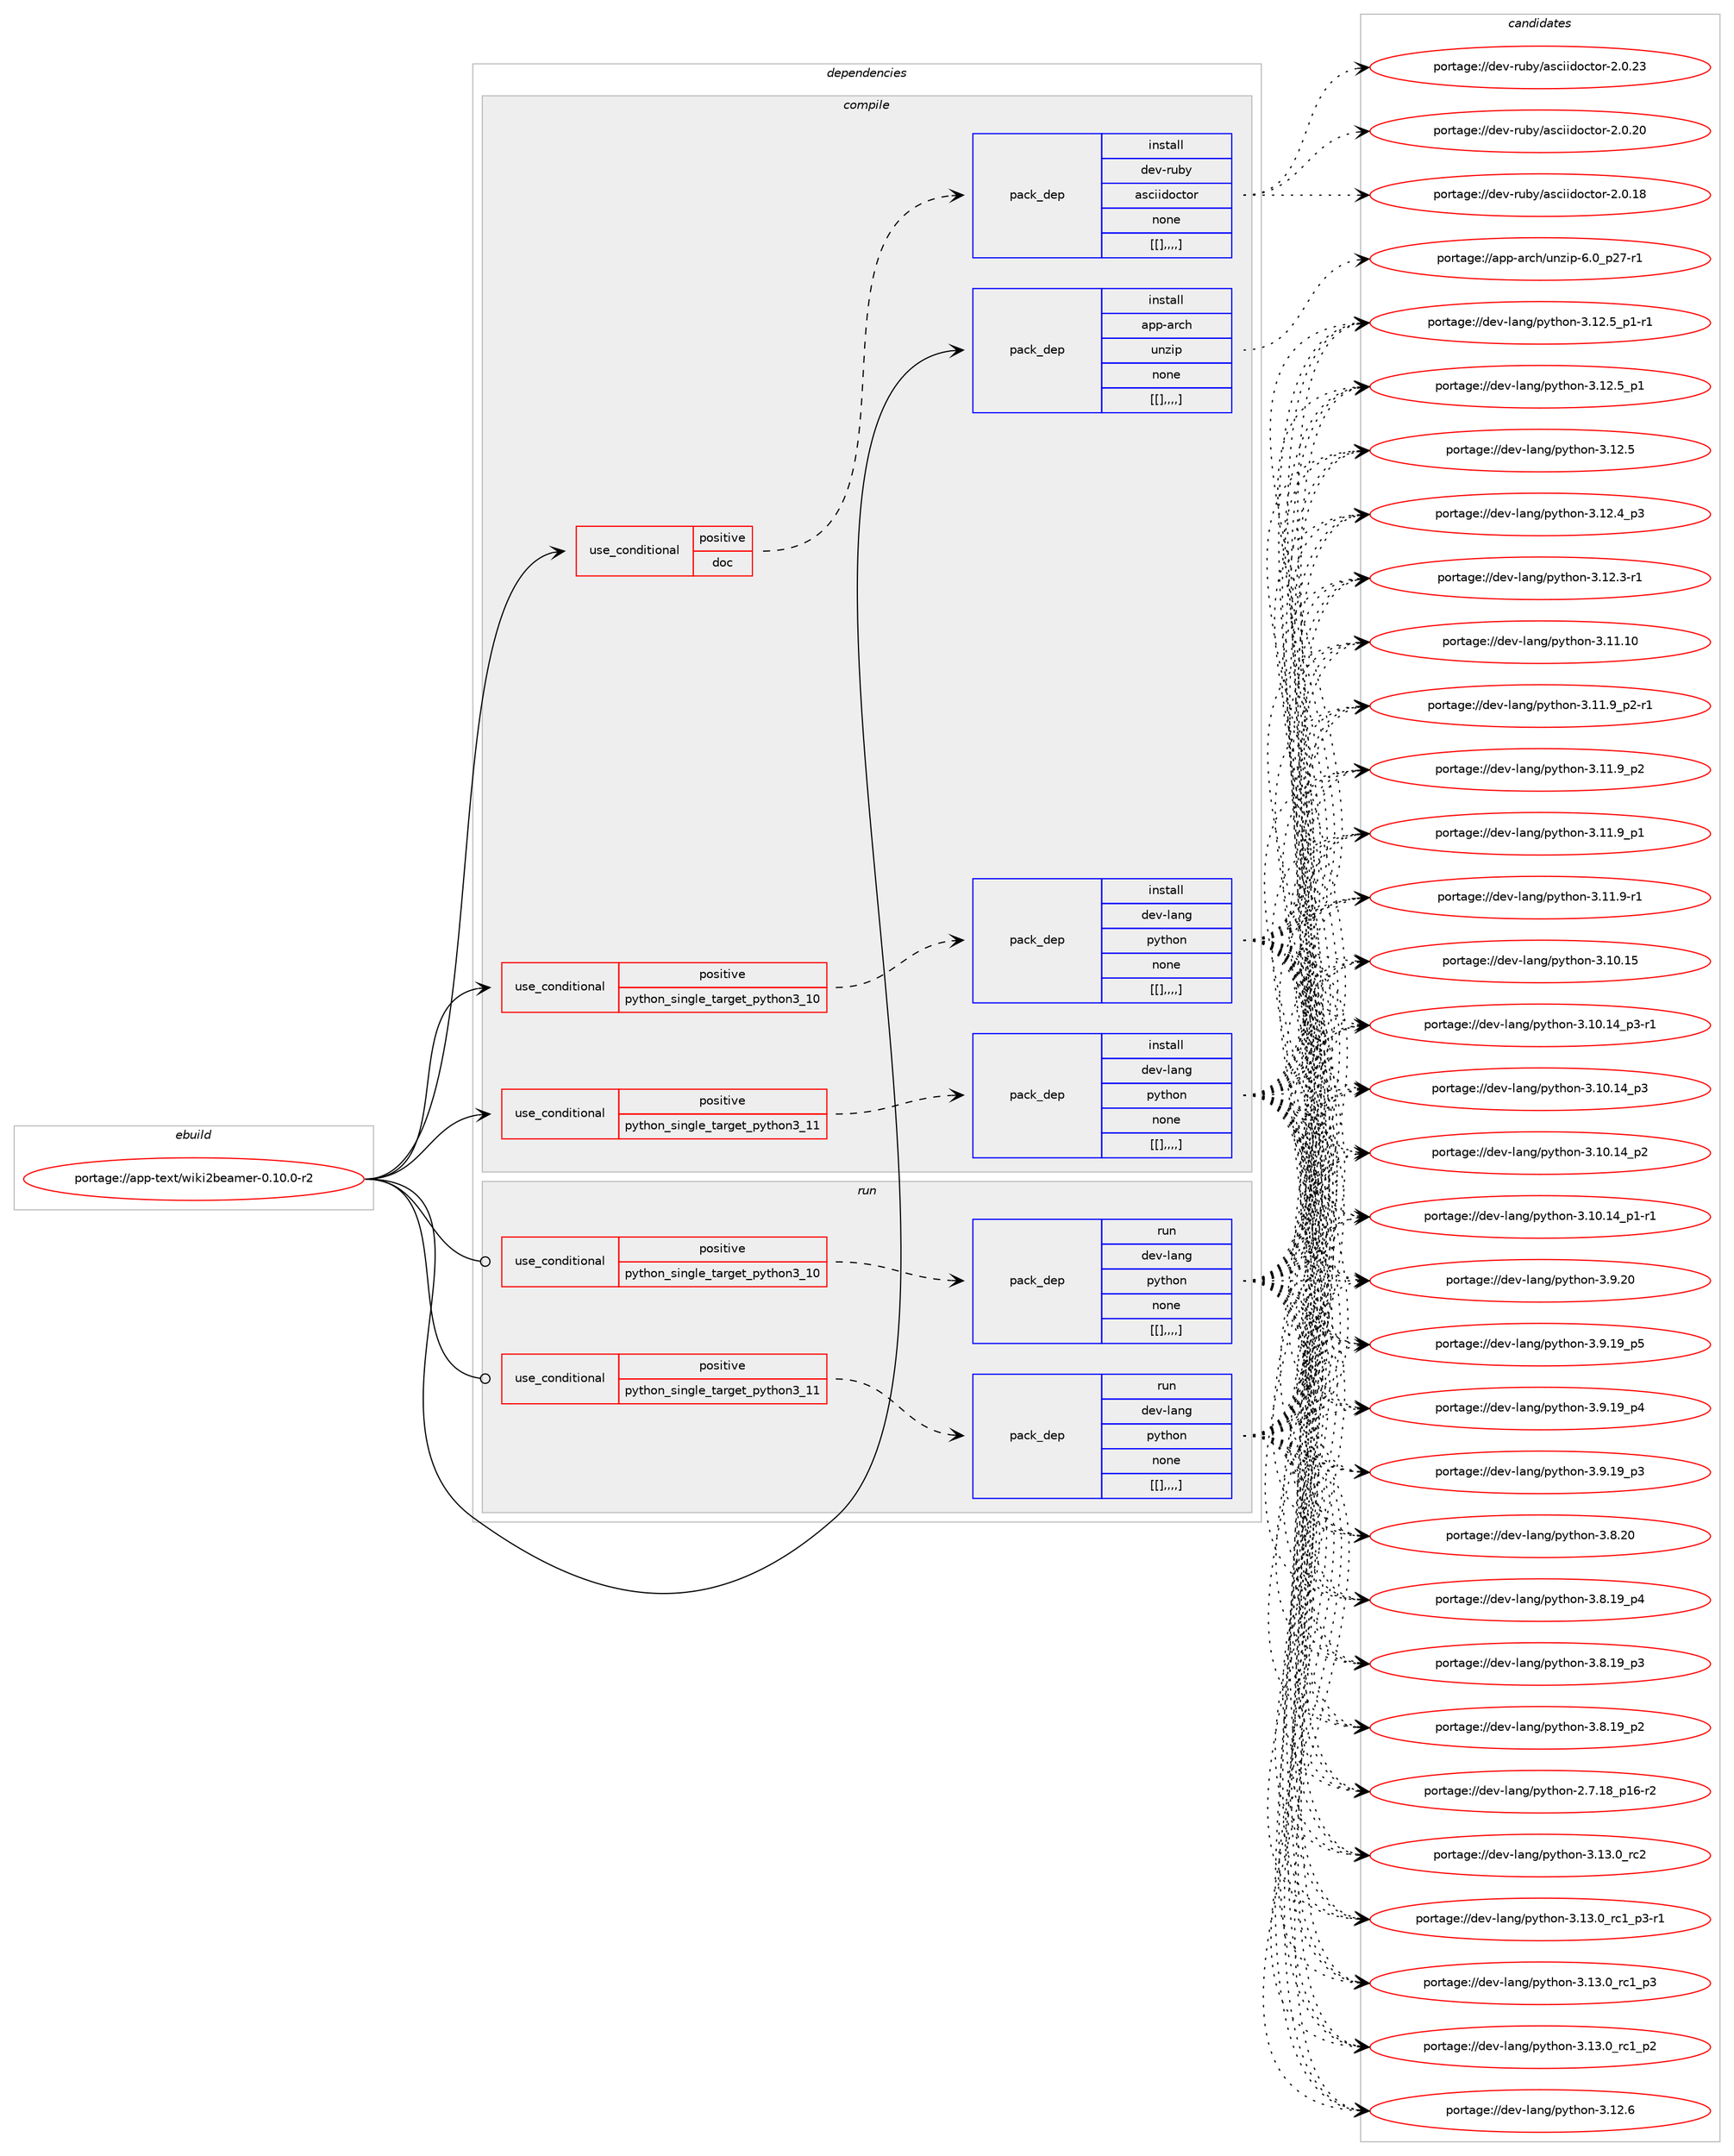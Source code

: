 digraph prolog {

# *************
# Graph options
# *************

newrank=true;
concentrate=true;
compound=true;
graph [rankdir=LR,fontname=Helvetica,fontsize=10,ranksep=1.5];#, ranksep=2.5, nodesep=0.2];
edge  [arrowhead=vee];
node  [fontname=Helvetica,fontsize=10];

# **********
# The ebuild
# **********

subgraph cluster_leftcol {
color=gray;
label=<<i>ebuild</i>>;
id [label="portage://app-text/wiki2beamer-0.10.0-r2", color=red, width=4, href="../app-text/wiki2beamer-0.10.0-r2.svg"];
}

# ****************
# The dependencies
# ****************

subgraph cluster_midcol {
color=gray;
label=<<i>dependencies</i>>;
subgraph cluster_compile {
fillcolor="#eeeeee";
style=filled;
label=<<i>compile</i>>;
subgraph cond16270 {
dependency60027 [label=<<TABLE BORDER="0" CELLBORDER="1" CELLSPACING="0" CELLPADDING="4"><TR><TD ROWSPAN="3" CELLPADDING="10">use_conditional</TD></TR><TR><TD>positive</TD></TR><TR><TD>doc</TD></TR></TABLE>>, shape=none, color=red];
subgraph pack43248 {
dependency60028 [label=<<TABLE BORDER="0" CELLBORDER="1" CELLSPACING="0" CELLPADDING="4" WIDTH="220"><TR><TD ROWSPAN="6" CELLPADDING="30">pack_dep</TD></TR><TR><TD WIDTH="110">install</TD></TR><TR><TD>dev-ruby</TD></TR><TR><TD>asciidoctor</TD></TR><TR><TD>none</TD></TR><TR><TD>[[],,,,]</TD></TR></TABLE>>, shape=none, color=blue];
}
dependency60027:e -> dependency60028:w [weight=20,style="dashed",arrowhead="vee"];
}
id:e -> dependency60027:w [weight=20,style="solid",arrowhead="vee"];
subgraph cond16271 {
dependency60029 [label=<<TABLE BORDER="0" CELLBORDER="1" CELLSPACING="0" CELLPADDING="4"><TR><TD ROWSPAN="3" CELLPADDING="10">use_conditional</TD></TR><TR><TD>positive</TD></TR><TR><TD>python_single_target_python3_10</TD></TR></TABLE>>, shape=none, color=red];
subgraph pack43249 {
dependency60030 [label=<<TABLE BORDER="0" CELLBORDER="1" CELLSPACING="0" CELLPADDING="4" WIDTH="220"><TR><TD ROWSPAN="6" CELLPADDING="30">pack_dep</TD></TR><TR><TD WIDTH="110">install</TD></TR><TR><TD>dev-lang</TD></TR><TR><TD>python</TD></TR><TR><TD>none</TD></TR><TR><TD>[[],,,,]</TD></TR></TABLE>>, shape=none, color=blue];
}
dependency60029:e -> dependency60030:w [weight=20,style="dashed",arrowhead="vee"];
}
id:e -> dependency60029:w [weight=20,style="solid",arrowhead="vee"];
subgraph cond16272 {
dependency60031 [label=<<TABLE BORDER="0" CELLBORDER="1" CELLSPACING="0" CELLPADDING="4"><TR><TD ROWSPAN="3" CELLPADDING="10">use_conditional</TD></TR><TR><TD>positive</TD></TR><TR><TD>python_single_target_python3_11</TD></TR></TABLE>>, shape=none, color=red];
subgraph pack43250 {
dependency60032 [label=<<TABLE BORDER="0" CELLBORDER="1" CELLSPACING="0" CELLPADDING="4" WIDTH="220"><TR><TD ROWSPAN="6" CELLPADDING="30">pack_dep</TD></TR><TR><TD WIDTH="110">install</TD></TR><TR><TD>dev-lang</TD></TR><TR><TD>python</TD></TR><TR><TD>none</TD></TR><TR><TD>[[],,,,]</TD></TR></TABLE>>, shape=none, color=blue];
}
dependency60031:e -> dependency60032:w [weight=20,style="dashed",arrowhead="vee"];
}
id:e -> dependency60031:w [weight=20,style="solid",arrowhead="vee"];
subgraph pack43251 {
dependency60033 [label=<<TABLE BORDER="0" CELLBORDER="1" CELLSPACING="0" CELLPADDING="4" WIDTH="220"><TR><TD ROWSPAN="6" CELLPADDING="30">pack_dep</TD></TR><TR><TD WIDTH="110">install</TD></TR><TR><TD>app-arch</TD></TR><TR><TD>unzip</TD></TR><TR><TD>none</TD></TR><TR><TD>[[],,,,]</TD></TR></TABLE>>, shape=none, color=blue];
}
id:e -> dependency60033:w [weight=20,style="solid",arrowhead="vee"];
}
subgraph cluster_compileandrun {
fillcolor="#eeeeee";
style=filled;
label=<<i>compile and run</i>>;
}
subgraph cluster_run {
fillcolor="#eeeeee";
style=filled;
label=<<i>run</i>>;
subgraph cond16273 {
dependency60034 [label=<<TABLE BORDER="0" CELLBORDER="1" CELLSPACING="0" CELLPADDING="4"><TR><TD ROWSPAN="3" CELLPADDING="10">use_conditional</TD></TR><TR><TD>positive</TD></TR><TR><TD>python_single_target_python3_10</TD></TR></TABLE>>, shape=none, color=red];
subgraph pack43252 {
dependency60035 [label=<<TABLE BORDER="0" CELLBORDER="1" CELLSPACING="0" CELLPADDING="4" WIDTH="220"><TR><TD ROWSPAN="6" CELLPADDING="30">pack_dep</TD></TR><TR><TD WIDTH="110">run</TD></TR><TR><TD>dev-lang</TD></TR><TR><TD>python</TD></TR><TR><TD>none</TD></TR><TR><TD>[[],,,,]</TD></TR></TABLE>>, shape=none, color=blue];
}
dependency60034:e -> dependency60035:w [weight=20,style="dashed",arrowhead="vee"];
}
id:e -> dependency60034:w [weight=20,style="solid",arrowhead="odot"];
subgraph cond16274 {
dependency60036 [label=<<TABLE BORDER="0" CELLBORDER="1" CELLSPACING="0" CELLPADDING="4"><TR><TD ROWSPAN="3" CELLPADDING="10">use_conditional</TD></TR><TR><TD>positive</TD></TR><TR><TD>python_single_target_python3_11</TD></TR></TABLE>>, shape=none, color=red];
subgraph pack43253 {
dependency60037 [label=<<TABLE BORDER="0" CELLBORDER="1" CELLSPACING="0" CELLPADDING="4" WIDTH="220"><TR><TD ROWSPAN="6" CELLPADDING="30">pack_dep</TD></TR><TR><TD WIDTH="110">run</TD></TR><TR><TD>dev-lang</TD></TR><TR><TD>python</TD></TR><TR><TD>none</TD></TR><TR><TD>[[],,,,]</TD></TR></TABLE>>, shape=none, color=blue];
}
dependency60036:e -> dependency60037:w [weight=20,style="dashed",arrowhead="vee"];
}
id:e -> dependency60036:w [weight=20,style="solid",arrowhead="odot"];
}
}

# **************
# The candidates
# **************

subgraph cluster_choices {
rank=same;
color=gray;
label=<<i>candidates</i>>;

subgraph choice43248 {
color=black;
nodesep=1;
choice10010111845114117981214797115991051051001119911611111445504648465051 [label="portage://dev-ruby/asciidoctor-2.0.23", color=red, width=4,href="../dev-ruby/asciidoctor-2.0.23.svg"];
choice10010111845114117981214797115991051051001119911611111445504648465048 [label="portage://dev-ruby/asciidoctor-2.0.20", color=red, width=4,href="../dev-ruby/asciidoctor-2.0.20.svg"];
choice10010111845114117981214797115991051051001119911611111445504648464956 [label="portage://dev-ruby/asciidoctor-2.0.18", color=red, width=4,href="../dev-ruby/asciidoctor-2.0.18.svg"];
dependency60028:e -> choice10010111845114117981214797115991051051001119911611111445504648465051:w [style=dotted,weight="100"];
dependency60028:e -> choice10010111845114117981214797115991051051001119911611111445504648465048:w [style=dotted,weight="100"];
dependency60028:e -> choice10010111845114117981214797115991051051001119911611111445504648464956:w [style=dotted,weight="100"];
}
subgraph choice43249 {
color=black;
nodesep=1;
choice10010111845108971101034711212111610411111045514649514648951149950 [label="portage://dev-lang/python-3.13.0_rc2", color=red, width=4,href="../dev-lang/python-3.13.0_rc2.svg"];
choice1001011184510897110103471121211161041111104551464951464895114994995112514511449 [label="portage://dev-lang/python-3.13.0_rc1_p3-r1", color=red, width=4,href="../dev-lang/python-3.13.0_rc1_p3-r1.svg"];
choice100101118451089711010347112121116104111110455146495146489511499499511251 [label="portage://dev-lang/python-3.13.0_rc1_p3", color=red, width=4,href="../dev-lang/python-3.13.0_rc1_p3.svg"];
choice100101118451089711010347112121116104111110455146495146489511499499511250 [label="portage://dev-lang/python-3.13.0_rc1_p2", color=red, width=4,href="../dev-lang/python-3.13.0_rc1_p2.svg"];
choice10010111845108971101034711212111610411111045514649504654 [label="portage://dev-lang/python-3.12.6", color=red, width=4,href="../dev-lang/python-3.12.6.svg"];
choice1001011184510897110103471121211161041111104551464950465395112494511449 [label="portage://dev-lang/python-3.12.5_p1-r1", color=red, width=4,href="../dev-lang/python-3.12.5_p1-r1.svg"];
choice100101118451089711010347112121116104111110455146495046539511249 [label="portage://dev-lang/python-3.12.5_p1", color=red, width=4,href="../dev-lang/python-3.12.5_p1.svg"];
choice10010111845108971101034711212111610411111045514649504653 [label="portage://dev-lang/python-3.12.5", color=red, width=4,href="../dev-lang/python-3.12.5.svg"];
choice100101118451089711010347112121116104111110455146495046529511251 [label="portage://dev-lang/python-3.12.4_p3", color=red, width=4,href="../dev-lang/python-3.12.4_p3.svg"];
choice100101118451089711010347112121116104111110455146495046514511449 [label="portage://dev-lang/python-3.12.3-r1", color=red, width=4,href="../dev-lang/python-3.12.3-r1.svg"];
choice1001011184510897110103471121211161041111104551464949464948 [label="portage://dev-lang/python-3.11.10", color=red, width=4,href="../dev-lang/python-3.11.10.svg"];
choice1001011184510897110103471121211161041111104551464949465795112504511449 [label="portage://dev-lang/python-3.11.9_p2-r1", color=red, width=4,href="../dev-lang/python-3.11.9_p2-r1.svg"];
choice100101118451089711010347112121116104111110455146494946579511250 [label="portage://dev-lang/python-3.11.9_p2", color=red, width=4,href="../dev-lang/python-3.11.9_p2.svg"];
choice100101118451089711010347112121116104111110455146494946579511249 [label="portage://dev-lang/python-3.11.9_p1", color=red, width=4,href="../dev-lang/python-3.11.9_p1.svg"];
choice100101118451089711010347112121116104111110455146494946574511449 [label="portage://dev-lang/python-3.11.9-r1", color=red, width=4,href="../dev-lang/python-3.11.9-r1.svg"];
choice1001011184510897110103471121211161041111104551464948464953 [label="portage://dev-lang/python-3.10.15", color=red, width=4,href="../dev-lang/python-3.10.15.svg"];
choice100101118451089711010347112121116104111110455146494846495295112514511449 [label="portage://dev-lang/python-3.10.14_p3-r1", color=red, width=4,href="../dev-lang/python-3.10.14_p3-r1.svg"];
choice10010111845108971101034711212111610411111045514649484649529511251 [label="portage://dev-lang/python-3.10.14_p3", color=red, width=4,href="../dev-lang/python-3.10.14_p3.svg"];
choice10010111845108971101034711212111610411111045514649484649529511250 [label="portage://dev-lang/python-3.10.14_p2", color=red, width=4,href="../dev-lang/python-3.10.14_p2.svg"];
choice100101118451089711010347112121116104111110455146494846495295112494511449 [label="portage://dev-lang/python-3.10.14_p1-r1", color=red, width=4,href="../dev-lang/python-3.10.14_p1-r1.svg"];
choice10010111845108971101034711212111610411111045514657465048 [label="portage://dev-lang/python-3.9.20", color=red, width=4,href="../dev-lang/python-3.9.20.svg"];
choice100101118451089711010347112121116104111110455146574649579511253 [label="portage://dev-lang/python-3.9.19_p5", color=red, width=4,href="../dev-lang/python-3.9.19_p5.svg"];
choice100101118451089711010347112121116104111110455146574649579511252 [label="portage://dev-lang/python-3.9.19_p4", color=red, width=4,href="../dev-lang/python-3.9.19_p4.svg"];
choice100101118451089711010347112121116104111110455146574649579511251 [label="portage://dev-lang/python-3.9.19_p3", color=red, width=4,href="../dev-lang/python-3.9.19_p3.svg"];
choice10010111845108971101034711212111610411111045514656465048 [label="portage://dev-lang/python-3.8.20", color=red, width=4,href="../dev-lang/python-3.8.20.svg"];
choice100101118451089711010347112121116104111110455146564649579511252 [label="portage://dev-lang/python-3.8.19_p4", color=red, width=4,href="../dev-lang/python-3.8.19_p4.svg"];
choice100101118451089711010347112121116104111110455146564649579511251 [label="portage://dev-lang/python-3.8.19_p3", color=red, width=4,href="../dev-lang/python-3.8.19_p3.svg"];
choice100101118451089711010347112121116104111110455146564649579511250 [label="portage://dev-lang/python-3.8.19_p2", color=red, width=4,href="../dev-lang/python-3.8.19_p2.svg"];
choice100101118451089711010347112121116104111110455046554649569511249544511450 [label="portage://dev-lang/python-2.7.18_p16-r2", color=red, width=4,href="../dev-lang/python-2.7.18_p16-r2.svg"];
dependency60030:e -> choice10010111845108971101034711212111610411111045514649514648951149950:w [style=dotted,weight="100"];
dependency60030:e -> choice1001011184510897110103471121211161041111104551464951464895114994995112514511449:w [style=dotted,weight="100"];
dependency60030:e -> choice100101118451089711010347112121116104111110455146495146489511499499511251:w [style=dotted,weight="100"];
dependency60030:e -> choice100101118451089711010347112121116104111110455146495146489511499499511250:w [style=dotted,weight="100"];
dependency60030:e -> choice10010111845108971101034711212111610411111045514649504654:w [style=dotted,weight="100"];
dependency60030:e -> choice1001011184510897110103471121211161041111104551464950465395112494511449:w [style=dotted,weight="100"];
dependency60030:e -> choice100101118451089711010347112121116104111110455146495046539511249:w [style=dotted,weight="100"];
dependency60030:e -> choice10010111845108971101034711212111610411111045514649504653:w [style=dotted,weight="100"];
dependency60030:e -> choice100101118451089711010347112121116104111110455146495046529511251:w [style=dotted,weight="100"];
dependency60030:e -> choice100101118451089711010347112121116104111110455146495046514511449:w [style=dotted,weight="100"];
dependency60030:e -> choice1001011184510897110103471121211161041111104551464949464948:w [style=dotted,weight="100"];
dependency60030:e -> choice1001011184510897110103471121211161041111104551464949465795112504511449:w [style=dotted,weight="100"];
dependency60030:e -> choice100101118451089711010347112121116104111110455146494946579511250:w [style=dotted,weight="100"];
dependency60030:e -> choice100101118451089711010347112121116104111110455146494946579511249:w [style=dotted,weight="100"];
dependency60030:e -> choice100101118451089711010347112121116104111110455146494946574511449:w [style=dotted,weight="100"];
dependency60030:e -> choice1001011184510897110103471121211161041111104551464948464953:w [style=dotted,weight="100"];
dependency60030:e -> choice100101118451089711010347112121116104111110455146494846495295112514511449:w [style=dotted,weight="100"];
dependency60030:e -> choice10010111845108971101034711212111610411111045514649484649529511251:w [style=dotted,weight="100"];
dependency60030:e -> choice10010111845108971101034711212111610411111045514649484649529511250:w [style=dotted,weight="100"];
dependency60030:e -> choice100101118451089711010347112121116104111110455146494846495295112494511449:w [style=dotted,weight="100"];
dependency60030:e -> choice10010111845108971101034711212111610411111045514657465048:w [style=dotted,weight="100"];
dependency60030:e -> choice100101118451089711010347112121116104111110455146574649579511253:w [style=dotted,weight="100"];
dependency60030:e -> choice100101118451089711010347112121116104111110455146574649579511252:w [style=dotted,weight="100"];
dependency60030:e -> choice100101118451089711010347112121116104111110455146574649579511251:w [style=dotted,weight="100"];
dependency60030:e -> choice10010111845108971101034711212111610411111045514656465048:w [style=dotted,weight="100"];
dependency60030:e -> choice100101118451089711010347112121116104111110455146564649579511252:w [style=dotted,weight="100"];
dependency60030:e -> choice100101118451089711010347112121116104111110455146564649579511251:w [style=dotted,weight="100"];
dependency60030:e -> choice100101118451089711010347112121116104111110455146564649579511250:w [style=dotted,weight="100"];
dependency60030:e -> choice100101118451089711010347112121116104111110455046554649569511249544511450:w [style=dotted,weight="100"];
}
subgraph choice43250 {
color=black;
nodesep=1;
choice10010111845108971101034711212111610411111045514649514648951149950 [label="portage://dev-lang/python-3.13.0_rc2", color=red, width=4,href="../dev-lang/python-3.13.0_rc2.svg"];
choice1001011184510897110103471121211161041111104551464951464895114994995112514511449 [label="portage://dev-lang/python-3.13.0_rc1_p3-r1", color=red, width=4,href="../dev-lang/python-3.13.0_rc1_p3-r1.svg"];
choice100101118451089711010347112121116104111110455146495146489511499499511251 [label="portage://dev-lang/python-3.13.0_rc1_p3", color=red, width=4,href="../dev-lang/python-3.13.0_rc1_p3.svg"];
choice100101118451089711010347112121116104111110455146495146489511499499511250 [label="portage://dev-lang/python-3.13.0_rc1_p2", color=red, width=4,href="../dev-lang/python-3.13.0_rc1_p2.svg"];
choice10010111845108971101034711212111610411111045514649504654 [label="portage://dev-lang/python-3.12.6", color=red, width=4,href="../dev-lang/python-3.12.6.svg"];
choice1001011184510897110103471121211161041111104551464950465395112494511449 [label="portage://dev-lang/python-3.12.5_p1-r1", color=red, width=4,href="../dev-lang/python-3.12.5_p1-r1.svg"];
choice100101118451089711010347112121116104111110455146495046539511249 [label="portage://dev-lang/python-3.12.5_p1", color=red, width=4,href="../dev-lang/python-3.12.5_p1.svg"];
choice10010111845108971101034711212111610411111045514649504653 [label="portage://dev-lang/python-3.12.5", color=red, width=4,href="../dev-lang/python-3.12.5.svg"];
choice100101118451089711010347112121116104111110455146495046529511251 [label="portage://dev-lang/python-3.12.4_p3", color=red, width=4,href="../dev-lang/python-3.12.4_p3.svg"];
choice100101118451089711010347112121116104111110455146495046514511449 [label="portage://dev-lang/python-3.12.3-r1", color=red, width=4,href="../dev-lang/python-3.12.3-r1.svg"];
choice1001011184510897110103471121211161041111104551464949464948 [label="portage://dev-lang/python-3.11.10", color=red, width=4,href="../dev-lang/python-3.11.10.svg"];
choice1001011184510897110103471121211161041111104551464949465795112504511449 [label="portage://dev-lang/python-3.11.9_p2-r1", color=red, width=4,href="../dev-lang/python-3.11.9_p2-r1.svg"];
choice100101118451089711010347112121116104111110455146494946579511250 [label="portage://dev-lang/python-3.11.9_p2", color=red, width=4,href="../dev-lang/python-3.11.9_p2.svg"];
choice100101118451089711010347112121116104111110455146494946579511249 [label="portage://dev-lang/python-3.11.9_p1", color=red, width=4,href="../dev-lang/python-3.11.9_p1.svg"];
choice100101118451089711010347112121116104111110455146494946574511449 [label="portage://dev-lang/python-3.11.9-r1", color=red, width=4,href="../dev-lang/python-3.11.9-r1.svg"];
choice1001011184510897110103471121211161041111104551464948464953 [label="portage://dev-lang/python-3.10.15", color=red, width=4,href="../dev-lang/python-3.10.15.svg"];
choice100101118451089711010347112121116104111110455146494846495295112514511449 [label="portage://dev-lang/python-3.10.14_p3-r1", color=red, width=4,href="../dev-lang/python-3.10.14_p3-r1.svg"];
choice10010111845108971101034711212111610411111045514649484649529511251 [label="portage://dev-lang/python-3.10.14_p3", color=red, width=4,href="../dev-lang/python-3.10.14_p3.svg"];
choice10010111845108971101034711212111610411111045514649484649529511250 [label="portage://dev-lang/python-3.10.14_p2", color=red, width=4,href="../dev-lang/python-3.10.14_p2.svg"];
choice100101118451089711010347112121116104111110455146494846495295112494511449 [label="portage://dev-lang/python-3.10.14_p1-r1", color=red, width=4,href="../dev-lang/python-3.10.14_p1-r1.svg"];
choice10010111845108971101034711212111610411111045514657465048 [label="portage://dev-lang/python-3.9.20", color=red, width=4,href="../dev-lang/python-3.9.20.svg"];
choice100101118451089711010347112121116104111110455146574649579511253 [label="portage://dev-lang/python-3.9.19_p5", color=red, width=4,href="../dev-lang/python-3.9.19_p5.svg"];
choice100101118451089711010347112121116104111110455146574649579511252 [label="portage://dev-lang/python-3.9.19_p4", color=red, width=4,href="../dev-lang/python-3.9.19_p4.svg"];
choice100101118451089711010347112121116104111110455146574649579511251 [label="portage://dev-lang/python-3.9.19_p3", color=red, width=4,href="../dev-lang/python-3.9.19_p3.svg"];
choice10010111845108971101034711212111610411111045514656465048 [label="portage://dev-lang/python-3.8.20", color=red, width=4,href="../dev-lang/python-3.8.20.svg"];
choice100101118451089711010347112121116104111110455146564649579511252 [label="portage://dev-lang/python-3.8.19_p4", color=red, width=4,href="../dev-lang/python-3.8.19_p4.svg"];
choice100101118451089711010347112121116104111110455146564649579511251 [label="portage://dev-lang/python-3.8.19_p3", color=red, width=4,href="../dev-lang/python-3.8.19_p3.svg"];
choice100101118451089711010347112121116104111110455146564649579511250 [label="portage://dev-lang/python-3.8.19_p2", color=red, width=4,href="../dev-lang/python-3.8.19_p2.svg"];
choice100101118451089711010347112121116104111110455046554649569511249544511450 [label="portage://dev-lang/python-2.7.18_p16-r2", color=red, width=4,href="../dev-lang/python-2.7.18_p16-r2.svg"];
dependency60032:e -> choice10010111845108971101034711212111610411111045514649514648951149950:w [style=dotted,weight="100"];
dependency60032:e -> choice1001011184510897110103471121211161041111104551464951464895114994995112514511449:w [style=dotted,weight="100"];
dependency60032:e -> choice100101118451089711010347112121116104111110455146495146489511499499511251:w [style=dotted,weight="100"];
dependency60032:e -> choice100101118451089711010347112121116104111110455146495146489511499499511250:w [style=dotted,weight="100"];
dependency60032:e -> choice10010111845108971101034711212111610411111045514649504654:w [style=dotted,weight="100"];
dependency60032:e -> choice1001011184510897110103471121211161041111104551464950465395112494511449:w [style=dotted,weight="100"];
dependency60032:e -> choice100101118451089711010347112121116104111110455146495046539511249:w [style=dotted,weight="100"];
dependency60032:e -> choice10010111845108971101034711212111610411111045514649504653:w [style=dotted,weight="100"];
dependency60032:e -> choice100101118451089711010347112121116104111110455146495046529511251:w [style=dotted,weight="100"];
dependency60032:e -> choice100101118451089711010347112121116104111110455146495046514511449:w [style=dotted,weight="100"];
dependency60032:e -> choice1001011184510897110103471121211161041111104551464949464948:w [style=dotted,weight="100"];
dependency60032:e -> choice1001011184510897110103471121211161041111104551464949465795112504511449:w [style=dotted,weight="100"];
dependency60032:e -> choice100101118451089711010347112121116104111110455146494946579511250:w [style=dotted,weight="100"];
dependency60032:e -> choice100101118451089711010347112121116104111110455146494946579511249:w [style=dotted,weight="100"];
dependency60032:e -> choice100101118451089711010347112121116104111110455146494946574511449:w [style=dotted,weight="100"];
dependency60032:e -> choice1001011184510897110103471121211161041111104551464948464953:w [style=dotted,weight="100"];
dependency60032:e -> choice100101118451089711010347112121116104111110455146494846495295112514511449:w [style=dotted,weight="100"];
dependency60032:e -> choice10010111845108971101034711212111610411111045514649484649529511251:w [style=dotted,weight="100"];
dependency60032:e -> choice10010111845108971101034711212111610411111045514649484649529511250:w [style=dotted,weight="100"];
dependency60032:e -> choice100101118451089711010347112121116104111110455146494846495295112494511449:w [style=dotted,weight="100"];
dependency60032:e -> choice10010111845108971101034711212111610411111045514657465048:w [style=dotted,weight="100"];
dependency60032:e -> choice100101118451089711010347112121116104111110455146574649579511253:w [style=dotted,weight="100"];
dependency60032:e -> choice100101118451089711010347112121116104111110455146574649579511252:w [style=dotted,weight="100"];
dependency60032:e -> choice100101118451089711010347112121116104111110455146574649579511251:w [style=dotted,weight="100"];
dependency60032:e -> choice10010111845108971101034711212111610411111045514656465048:w [style=dotted,weight="100"];
dependency60032:e -> choice100101118451089711010347112121116104111110455146564649579511252:w [style=dotted,weight="100"];
dependency60032:e -> choice100101118451089711010347112121116104111110455146564649579511251:w [style=dotted,weight="100"];
dependency60032:e -> choice100101118451089711010347112121116104111110455146564649579511250:w [style=dotted,weight="100"];
dependency60032:e -> choice100101118451089711010347112121116104111110455046554649569511249544511450:w [style=dotted,weight="100"];
}
subgraph choice43251 {
color=black;
nodesep=1;
choice9711211245971149910447117110122105112455446489511250554511449 [label="portage://app-arch/unzip-6.0_p27-r1", color=red, width=4,href="../app-arch/unzip-6.0_p27-r1.svg"];
dependency60033:e -> choice9711211245971149910447117110122105112455446489511250554511449:w [style=dotted,weight="100"];
}
subgraph choice43252 {
color=black;
nodesep=1;
choice10010111845108971101034711212111610411111045514649514648951149950 [label="portage://dev-lang/python-3.13.0_rc2", color=red, width=4,href="../dev-lang/python-3.13.0_rc2.svg"];
choice1001011184510897110103471121211161041111104551464951464895114994995112514511449 [label="portage://dev-lang/python-3.13.0_rc1_p3-r1", color=red, width=4,href="../dev-lang/python-3.13.0_rc1_p3-r1.svg"];
choice100101118451089711010347112121116104111110455146495146489511499499511251 [label="portage://dev-lang/python-3.13.0_rc1_p3", color=red, width=4,href="../dev-lang/python-3.13.0_rc1_p3.svg"];
choice100101118451089711010347112121116104111110455146495146489511499499511250 [label="portage://dev-lang/python-3.13.0_rc1_p2", color=red, width=4,href="../dev-lang/python-3.13.0_rc1_p2.svg"];
choice10010111845108971101034711212111610411111045514649504654 [label="portage://dev-lang/python-3.12.6", color=red, width=4,href="../dev-lang/python-3.12.6.svg"];
choice1001011184510897110103471121211161041111104551464950465395112494511449 [label="portage://dev-lang/python-3.12.5_p1-r1", color=red, width=4,href="../dev-lang/python-3.12.5_p1-r1.svg"];
choice100101118451089711010347112121116104111110455146495046539511249 [label="portage://dev-lang/python-3.12.5_p1", color=red, width=4,href="../dev-lang/python-3.12.5_p1.svg"];
choice10010111845108971101034711212111610411111045514649504653 [label="portage://dev-lang/python-3.12.5", color=red, width=4,href="../dev-lang/python-3.12.5.svg"];
choice100101118451089711010347112121116104111110455146495046529511251 [label="portage://dev-lang/python-3.12.4_p3", color=red, width=4,href="../dev-lang/python-3.12.4_p3.svg"];
choice100101118451089711010347112121116104111110455146495046514511449 [label="portage://dev-lang/python-3.12.3-r1", color=red, width=4,href="../dev-lang/python-3.12.3-r1.svg"];
choice1001011184510897110103471121211161041111104551464949464948 [label="portage://dev-lang/python-3.11.10", color=red, width=4,href="../dev-lang/python-3.11.10.svg"];
choice1001011184510897110103471121211161041111104551464949465795112504511449 [label="portage://dev-lang/python-3.11.9_p2-r1", color=red, width=4,href="../dev-lang/python-3.11.9_p2-r1.svg"];
choice100101118451089711010347112121116104111110455146494946579511250 [label="portage://dev-lang/python-3.11.9_p2", color=red, width=4,href="../dev-lang/python-3.11.9_p2.svg"];
choice100101118451089711010347112121116104111110455146494946579511249 [label="portage://dev-lang/python-3.11.9_p1", color=red, width=4,href="../dev-lang/python-3.11.9_p1.svg"];
choice100101118451089711010347112121116104111110455146494946574511449 [label="portage://dev-lang/python-3.11.9-r1", color=red, width=4,href="../dev-lang/python-3.11.9-r1.svg"];
choice1001011184510897110103471121211161041111104551464948464953 [label="portage://dev-lang/python-3.10.15", color=red, width=4,href="../dev-lang/python-3.10.15.svg"];
choice100101118451089711010347112121116104111110455146494846495295112514511449 [label="portage://dev-lang/python-3.10.14_p3-r1", color=red, width=4,href="../dev-lang/python-3.10.14_p3-r1.svg"];
choice10010111845108971101034711212111610411111045514649484649529511251 [label="portage://dev-lang/python-3.10.14_p3", color=red, width=4,href="../dev-lang/python-3.10.14_p3.svg"];
choice10010111845108971101034711212111610411111045514649484649529511250 [label="portage://dev-lang/python-3.10.14_p2", color=red, width=4,href="../dev-lang/python-3.10.14_p2.svg"];
choice100101118451089711010347112121116104111110455146494846495295112494511449 [label="portage://dev-lang/python-3.10.14_p1-r1", color=red, width=4,href="../dev-lang/python-3.10.14_p1-r1.svg"];
choice10010111845108971101034711212111610411111045514657465048 [label="portage://dev-lang/python-3.9.20", color=red, width=4,href="../dev-lang/python-3.9.20.svg"];
choice100101118451089711010347112121116104111110455146574649579511253 [label="portage://dev-lang/python-3.9.19_p5", color=red, width=4,href="../dev-lang/python-3.9.19_p5.svg"];
choice100101118451089711010347112121116104111110455146574649579511252 [label="portage://dev-lang/python-3.9.19_p4", color=red, width=4,href="../dev-lang/python-3.9.19_p4.svg"];
choice100101118451089711010347112121116104111110455146574649579511251 [label="portage://dev-lang/python-3.9.19_p3", color=red, width=4,href="../dev-lang/python-3.9.19_p3.svg"];
choice10010111845108971101034711212111610411111045514656465048 [label="portage://dev-lang/python-3.8.20", color=red, width=4,href="../dev-lang/python-3.8.20.svg"];
choice100101118451089711010347112121116104111110455146564649579511252 [label="portage://dev-lang/python-3.8.19_p4", color=red, width=4,href="../dev-lang/python-3.8.19_p4.svg"];
choice100101118451089711010347112121116104111110455146564649579511251 [label="portage://dev-lang/python-3.8.19_p3", color=red, width=4,href="../dev-lang/python-3.8.19_p3.svg"];
choice100101118451089711010347112121116104111110455146564649579511250 [label="portage://dev-lang/python-3.8.19_p2", color=red, width=4,href="../dev-lang/python-3.8.19_p2.svg"];
choice100101118451089711010347112121116104111110455046554649569511249544511450 [label="portage://dev-lang/python-2.7.18_p16-r2", color=red, width=4,href="../dev-lang/python-2.7.18_p16-r2.svg"];
dependency60035:e -> choice10010111845108971101034711212111610411111045514649514648951149950:w [style=dotted,weight="100"];
dependency60035:e -> choice1001011184510897110103471121211161041111104551464951464895114994995112514511449:w [style=dotted,weight="100"];
dependency60035:e -> choice100101118451089711010347112121116104111110455146495146489511499499511251:w [style=dotted,weight="100"];
dependency60035:e -> choice100101118451089711010347112121116104111110455146495146489511499499511250:w [style=dotted,weight="100"];
dependency60035:e -> choice10010111845108971101034711212111610411111045514649504654:w [style=dotted,weight="100"];
dependency60035:e -> choice1001011184510897110103471121211161041111104551464950465395112494511449:w [style=dotted,weight="100"];
dependency60035:e -> choice100101118451089711010347112121116104111110455146495046539511249:w [style=dotted,weight="100"];
dependency60035:e -> choice10010111845108971101034711212111610411111045514649504653:w [style=dotted,weight="100"];
dependency60035:e -> choice100101118451089711010347112121116104111110455146495046529511251:w [style=dotted,weight="100"];
dependency60035:e -> choice100101118451089711010347112121116104111110455146495046514511449:w [style=dotted,weight="100"];
dependency60035:e -> choice1001011184510897110103471121211161041111104551464949464948:w [style=dotted,weight="100"];
dependency60035:e -> choice1001011184510897110103471121211161041111104551464949465795112504511449:w [style=dotted,weight="100"];
dependency60035:e -> choice100101118451089711010347112121116104111110455146494946579511250:w [style=dotted,weight="100"];
dependency60035:e -> choice100101118451089711010347112121116104111110455146494946579511249:w [style=dotted,weight="100"];
dependency60035:e -> choice100101118451089711010347112121116104111110455146494946574511449:w [style=dotted,weight="100"];
dependency60035:e -> choice1001011184510897110103471121211161041111104551464948464953:w [style=dotted,weight="100"];
dependency60035:e -> choice100101118451089711010347112121116104111110455146494846495295112514511449:w [style=dotted,weight="100"];
dependency60035:e -> choice10010111845108971101034711212111610411111045514649484649529511251:w [style=dotted,weight="100"];
dependency60035:e -> choice10010111845108971101034711212111610411111045514649484649529511250:w [style=dotted,weight="100"];
dependency60035:e -> choice100101118451089711010347112121116104111110455146494846495295112494511449:w [style=dotted,weight="100"];
dependency60035:e -> choice10010111845108971101034711212111610411111045514657465048:w [style=dotted,weight="100"];
dependency60035:e -> choice100101118451089711010347112121116104111110455146574649579511253:w [style=dotted,weight="100"];
dependency60035:e -> choice100101118451089711010347112121116104111110455146574649579511252:w [style=dotted,weight="100"];
dependency60035:e -> choice100101118451089711010347112121116104111110455146574649579511251:w [style=dotted,weight="100"];
dependency60035:e -> choice10010111845108971101034711212111610411111045514656465048:w [style=dotted,weight="100"];
dependency60035:e -> choice100101118451089711010347112121116104111110455146564649579511252:w [style=dotted,weight="100"];
dependency60035:e -> choice100101118451089711010347112121116104111110455146564649579511251:w [style=dotted,weight="100"];
dependency60035:e -> choice100101118451089711010347112121116104111110455146564649579511250:w [style=dotted,weight="100"];
dependency60035:e -> choice100101118451089711010347112121116104111110455046554649569511249544511450:w [style=dotted,weight="100"];
}
subgraph choice43253 {
color=black;
nodesep=1;
choice10010111845108971101034711212111610411111045514649514648951149950 [label="portage://dev-lang/python-3.13.0_rc2", color=red, width=4,href="../dev-lang/python-3.13.0_rc2.svg"];
choice1001011184510897110103471121211161041111104551464951464895114994995112514511449 [label="portage://dev-lang/python-3.13.0_rc1_p3-r1", color=red, width=4,href="../dev-lang/python-3.13.0_rc1_p3-r1.svg"];
choice100101118451089711010347112121116104111110455146495146489511499499511251 [label="portage://dev-lang/python-3.13.0_rc1_p3", color=red, width=4,href="../dev-lang/python-3.13.0_rc1_p3.svg"];
choice100101118451089711010347112121116104111110455146495146489511499499511250 [label="portage://dev-lang/python-3.13.0_rc1_p2", color=red, width=4,href="../dev-lang/python-3.13.0_rc1_p2.svg"];
choice10010111845108971101034711212111610411111045514649504654 [label="portage://dev-lang/python-3.12.6", color=red, width=4,href="../dev-lang/python-3.12.6.svg"];
choice1001011184510897110103471121211161041111104551464950465395112494511449 [label="portage://dev-lang/python-3.12.5_p1-r1", color=red, width=4,href="../dev-lang/python-3.12.5_p1-r1.svg"];
choice100101118451089711010347112121116104111110455146495046539511249 [label="portage://dev-lang/python-3.12.5_p1", color=red, width=4,href="../dev-lang/python-3.12.5_p1.svg"];
choice10010111845108971101034711212111610411111045514649504653 [label="portage://dev-lang/python-3.12.5", color=red, width=4,href="../dev-lang/python-3.12.5.svg"];
choice100101118451089711010347112121116104111110455146495046529511251 [label="portage://dev-lang/python-3.12.4_p3", color=red, width=4,href="../dev-lang/python-3.12.4_p3.svg"];
choice100101118451089711010347112121116104111110455146495046514511449 [label="portage://dev-lang/python-3.12.3-r1", color=red, width=4,href="../dev-lang/python-3.12.3-r1.svg"];
choice1001011184510897110103471121211161041111104551464949464948 [label="portage://dev-lang/python-3.11.10", color=red, width=4,href="../dev-lang/python-3.11.10.svg"];
choice1001011184510897110103471121211161041111104551464949465795112504511449 [label="portage://dev-lang/python-3.11.9_p2-r1", color=red, width=4,href="../dev-lang/python-3.11.9_p2-r1.svg"];
choice100101118451089711010347112121116104111110455146494946579511250 [label="portage://dev-lang/python-3.11.9_p2", color=red, width=4,href="../dev-lang/python-3.11.9_p2.svg"];
choice100101118451089711010347112121116104111110455146494946579511249 [label="portage://dev-lang/python-3.11.9_p1", color=red, width=4,href="../dev-lang/python-3.11.9_p1.svg"];
choice100101118451089711010347112121116104111110455146494946574511449 [label="portage://dev-lang/python-3.11.9-r1", color=red, width=4,href="../dev-lang/python-3.11.9-r1.svg"];
choice1001011184510897110103471121211161041111104551464948464953 [label="portage://dev-lang/python-3.10.15", color=red, width=4,href="../dev-lang/python-3.10.15.svg"];
choice100101118451089711010347112121116104111110455146494846495295112514511449 [label="portage://dev-lang/python-3.10.14_p3-r1", color=red, width=4,href="../dev-lang/python-3.10.14_p3-r1.svg"];
choice10010111845108971101034711212111610411111045514649484649529511251 [label="portage://dev-lang/python-3.10.14_p3", color=red, width=4,href="../dev-lang/python-3.10.14_p3.svg"];
choice10010111845108971101034711212111610411111045514649484649529511250 [label="portage://dev-lang/python-3.10.14_p2", color=red, width=4,href="../dev-lang/python-3.10.14_p2.svg"];
choice100101118451089711010347112121116104111110455146494846495295112494511449 [label="portage://dev-lang/python-3.10.14_p1-r1", color=red, width=4,href="../dev-lang/python-3.10.14_p1-r1.svg"];
choice10010111845108971101034711212111610411111045514657465048 [label="portage://dev-lang/python-3.9.20", color=red, width=4,href="../dev-lang/python-3.9.20.svg"];
choice100101118451089711010347112121116104111110455146574649579511253 [label="portage://dev-lang/python-3.9.19_p5", color=red, width=4,href="../dev-lang/python-3.9.19_p5.svg"];
choice100101118451089711010347112121116104111110455146574649579511252 [label="portage://dev-lang/python-3.9.19_p4", color=red, width=4,href="../dev-lang/python-3.9.19_p4.svg"];
choice100101118451089711010347112121116104111110455146574649579511251 [label="portage://dev-lang/python-3.9.19_p3", color=red, width=4,href="../dev-lang/python-3.9.19_p3.svg"];
choice10010111845108971101034711212111610411111045514656465048 [label="portage://dev-lang/python-3.8.20", color=red, width=4,href="../dev-lang/python-3.8.20.svg"];
choice100101118451089711010347112121116104111110455146564649579511252 [label="portage://dev-lang/python-3.8.19_p4", color=red, width=4,href="../dev-lang/python-3.8.19_p4.svg"];
choice100101118451089711010347112121116104111110455146564649579511251 [label="portage://dev-lang/python-3.8.19_p3", color=red, width=4,href="../dev-lang/python-3.8.19_p3.svg"];
choice100101118451089711010347112121116104111110455146564649579511250 [label="portage://dev-lang/python-3.8.19_p2", color=red, width=4,href="../dev-lang/python-3.8.19_p2.svg"];
choice100101118451089711010347112121116104111110455046554649569511249544511450 [label="portage://dev-lang/python-2.7.18_p16-r2", color=red, width=4,href="../dev-lang/python-2.7.18_p16-r2.svg"];
dependency60037:e -> choice10010111845108971101034711212111610411111045514649514648951149950:w [style=dotted,weight="100"];
dependency60037:e -> choice1001011184510897110103471121211161041111104551464951464895114994995112514511449:w [style=dotted,weight="100"];
dependency60037:e -> choice100101118451089711010347112121116104111110455146495146489511499499511251:w [style=dotted,weight="100"];
dependency60037:e -> choice100101118451089711010347112121116104111110455146495146489511499499511250:w [style=dotted,weight="100"];
dependency60037:e -> choice10010111845108971101034711212111610411111045514649504654:w [style=dotted,weight="100"];
dependency60037:e -> choice1001011184510897110103471121211161041111104551464950465395112494511449:w [style=dotted,weight="100"];
dependency60037:e -> choice100101118451089711010347112121116104111110455146495046539511249:w [style=dotted,weight="100"];
dependency60037:e -> choice10010111845108971101034711212111610411111045514649504653:w [style=dotted,weight="100"];
dependency60037:e -> choice100101118451089711010347112121116104111110455146495046529511251:w [style=dotted,weight="100"];
dependency60037:e -> choice100101118451089711010347112121116104111110455146495046514511449:w [style=dotted,weight="100"];
dependency60037:e -> choice1001011184510897110103471121211161041111104551464949464948:w [style=dotted,weight="100"];
dependency60037:e -> choice1001011184510897110103471121211161041111104551464949465795112504511449:w [style=dotted,weight="100"];
dependency60037:e -> choice100101118451089711010347112121116104111110455146494946579511250:w [style=dotted,weight="100"];
dependency60037:e -> choice100101118451089711010347112121116104111110455146494946579511249:w [style=dotted,weight="100"];
dependency60037:e -> choice100101118451089711010347112121116104111110455146494946574511449:w [style=dotted,weight="100"];
dependency60037:e -> choice1001011184510897110103471121211161041111104551464948464953:w [style=dotted,weight="100"];
dependency60037:e -> choice100101118451089711010347112121116104111110455146494846495295112514511449:w [style=dotted,weight="100"];
dependency60037:e -> choice10010111845108971101034711212111610411111045514649484649529511251:w [style=dotted,weight="100"];
dependency60037:e -> choice10010111845108971101034711212111610411111045514649484649529511250:w [style=dotted,weight="100"];
dependency60037:e -> choice100101118451089711010347112121116104111110455146494846495295112494511449:w [style=dotted,weight="100"];
dependency60037:e -> choice10010111845108971101034711212111610411111045514657465048:w [style=dotted,weight="100"];
dependency60037:e -> choice100101118451089711010347112121116104111110455146574649579511253:w [style=dotted,weight="100"];
dependency60037:e -> choice100101118451089711010347112121116104111110455146574649579511252:w [style=dotted,weight="100"];
dependency60037:e -> choice100101118451089711010347112121116104111110455146574649579511251:w [style=dotted,weight="100"];
dependency60037:e -> choice10010111845108971101034711212111610411111045514656465048:w [style=dotted,weight="100"];
dependency60037:e -> choice100101118451089711010347112121116104111110455146564649579511252:w [style=dotted,weight="100"];
dependency60037:e -> choice100101118451089711010347112121116104111110455146564649579511251:w [style=dotted,weight="100"];
dependency60037:e -> choice100101118451089711010347112121116104111110455146564649579511250:w [style=dotted,weight="100"];
dependency60037:e -> choice100101118451089711010347112121116104111110455046554649569511249544511450:w [style=dotted,weight="100"];
}
}

}
